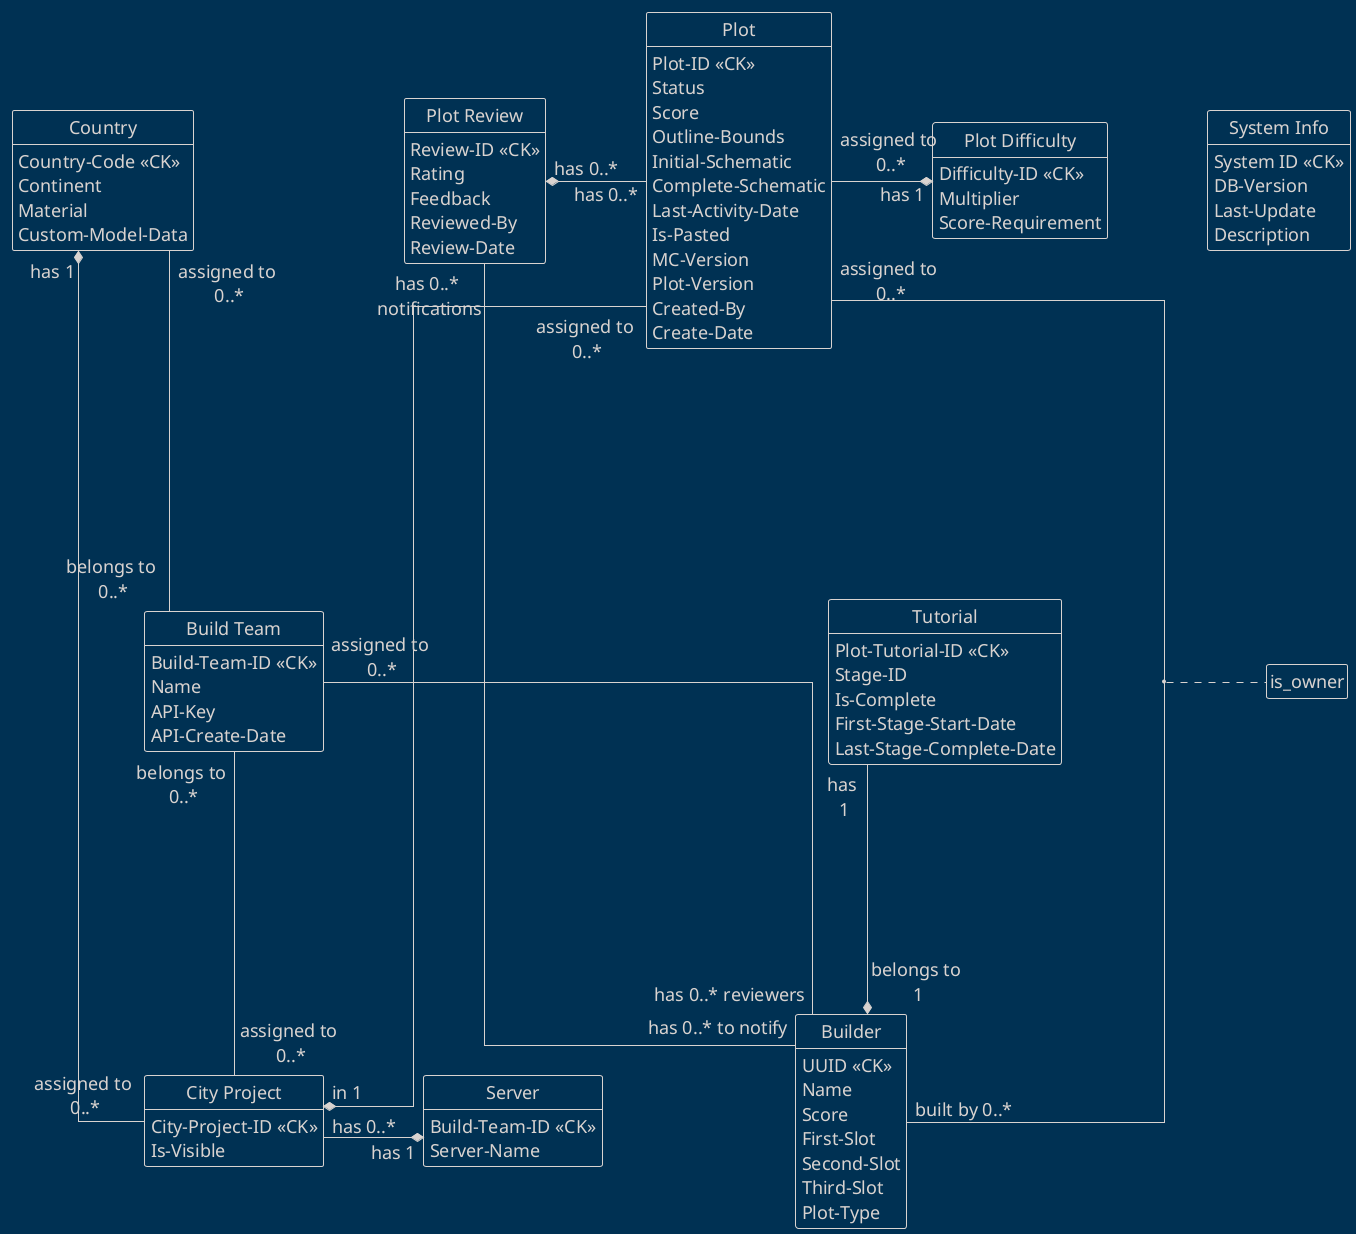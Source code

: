 @startuml
skinparam nodesep 100
skinparam ranksep 250
skinparam defaultFontSize 18

skinparam linetype ortho

hide circle
hide empty members
!theme blueprint

entity "System Info" as system_info {
    System ID <<CK>>
    DB-Version
    Last-Update
    Description
}

entity "Build Team" as build_team {
    Build-Team-ID <<CK>>
    Name
    API-Key
    API-Create-Date
}

entity "Server" as server {
    Build-Team-ID <<CK>>
    Server-Name
}

entity "Country" as country {
    Country-Code <<CK>>
    Continent
    Material
    Custom-Model-Data
}

entity "City Project" as city_project {
    City-Project-ID <<CK>>
    Is-Visible
}

entity "Builder" as builder {
    UUID <<CK>>
    Name
    Score
    First-Slot
    Second-Slot
    Third-Slot
    Plot-Type
}

entity "Plot Difficulty" as plot_difficulty {
    Difficulty-ID <<CK>>
    Multiplier
    Score-Requirement
}

entity "Plot" as plot {
    Plot-ID <<CK>>
    Status
    Score
    Outline-Bounds
    Initial-Schematic
    Complete-Schematic
    Last-Activity-Date
    Is-Pasted
    MC-Version
    Plot-Version
    Created-By
    Create-Date
}

entity "Tutorial" as tutorial {
    Plot-Tutorial-ID <<CK>>
    Stage-ID
    Is-Complete
    First-Stage-Start-Date
    Last-Stage-Complete-Date
}

entity "Plot Review" as plot_review {
    Review-ID <<CK>>
    Rating
    Feedback
    Reviewed-By
    Review-Date
}

build_team "belongs to \n0..*" -up- "assigned to \n0..*" country
build_team "belongs to \n0..*" -- "assigned to \n0..*" city_project
build_team "assigned to \n0..*" -- "has 0..* reviewers" builder
plot_review "has 0..*\n notifications" -- "has 0..* to notify" builder
plot_review "has 0..*" *- "has 0..*" plot

server "has 1" *--left- "has 0..*" city_project
country "has 1" *-- "assigned to \n0..*" city_project

plot "assigned to\n 0..*" -- "built by 0..*" builder
(plot, builder) . is_owner

plot "assigned to \n0..*" --* "in 1" city_project
plot "assigned to \n0..*" -right* "has 1" plot_difficulty

tutorial "has \n1" --* "belongs to \n1" builder
@enduml